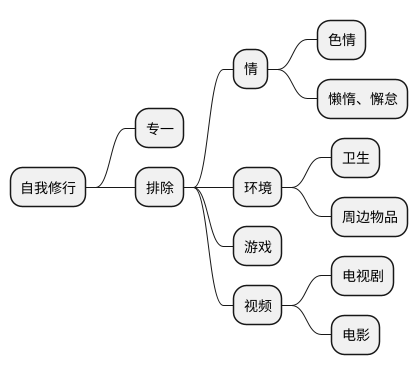 @startmindmap

* 自我修行
    * 专一
    * 排除
        * 情
            * 色情
            * 懒惰、懈怠
        * 环境
            * 卫生
            * 周边物品
        * 游戏
        * 视频
            * 电视剧
            * 电影

@endmindmap